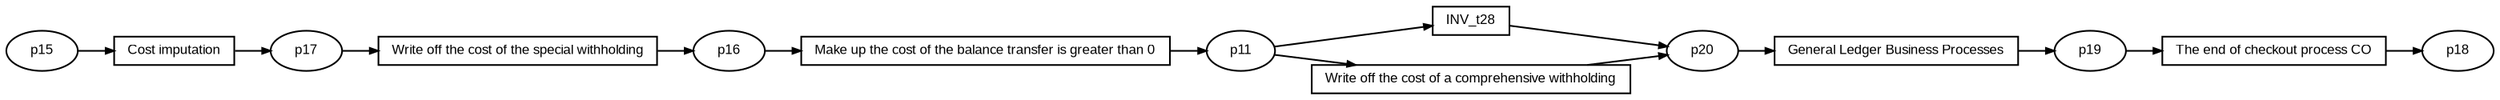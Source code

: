 digraph G {ranksep=".3"; fontsize="8"; remincross=true; margin="0.0,0.0"; fontname="Arial";rankdir="LR"; 
edge [arrowsize="0.5"];
node [height=".2",width=".2",fontname="Arial",fontsize="8"];
t0 [shape="box",label="INV_t28"];
t1 [shape="box",label="Make up the cost of the balance transfer is greater than 0"];
t2 [shape="box",label="Cost imputation"];
t3 [shape="box",label="Write off the cost of a comprehensive withholding"];
t4 [shape="box",label="Write off the cost of the special withholding"];
t5 [shape="box",label="General Ledger Business Processes"];
t6 [shape="box",label="The end of checkout process CO"];
p0 [shape="oval",label="p17"];
p1 [shape="oval",label="p19"];
p2 [shape="oval",label="p16"];
p3 [shape="oval",label="p20"];
p4 [shape="oval",label="p18"];
p5 [shape="oval",label="p15"];
p6 [shape="oval",label="p11"];
p3 -> t5[label=""];
t0 -> p3[label=""];
t4 -> p2[label=""];
p1 -> t6[label=""];
p6 -> t3[label=""];
t6 -> p4[label=""];
p0 -> t4[label=""];
t2 -> p0[label=""];
p5 -> t2[label=""];
t3 -> p3[label=""];
p2 -> t1[label=""];
t5 -> p1[label=""];
p6 -> t0[label=""];
t1 -> p6[label=""];
}
